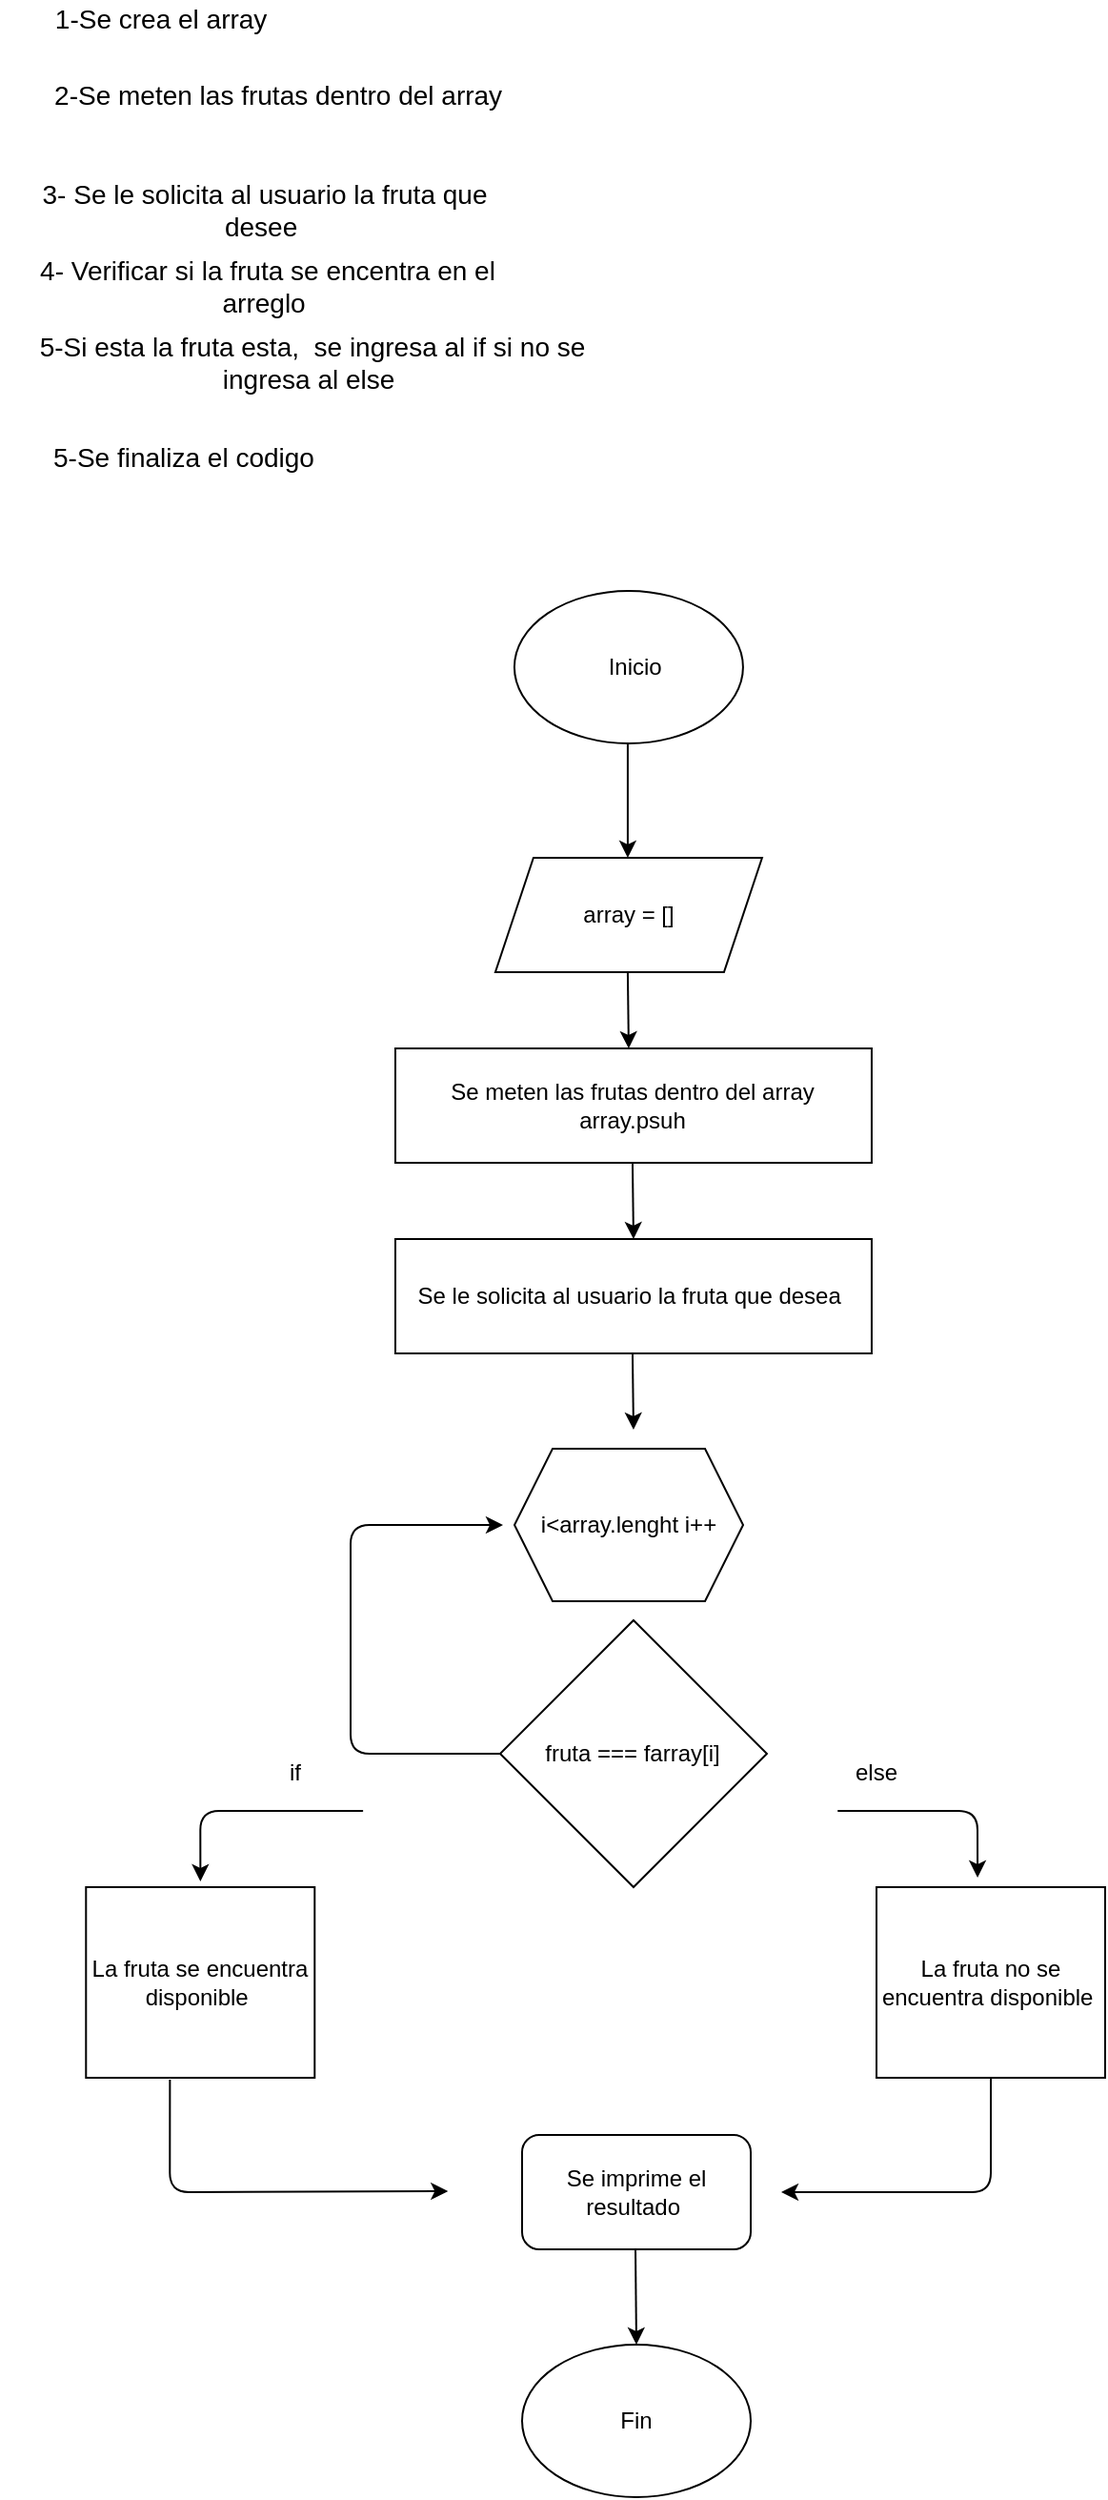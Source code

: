 <mxfile version="14.7.9" type="device"><diagram id="V6tqLZNXl8B3emwfGp0Q" name="Page-1"><mxGraphModel dx="1422" dy="-2745" grid="1" gridSize="10" guides="1" tooltips="1" connect="1" arrows="1" fold="1" page="1" pageScale="1" pageWidth="827" pageHeight="1169" math="0" shadow="0"><root><mxCell id="0"/><mxCell id="1" parent="0"/><mxCell id="HkIXFw0MOvgt1YOqNw20-1" value="&amp;nbsp; &amp;nbsp;Inicio&amp;nbsp;" style="ellipse;whiteSpace=wrap;html=1;" vertex="1" parent="1"><mxGeometry x="349.96" y="3850" width="120" height="80" as="geometry"/></mxCell><mxCell id="HkIXFw0MOvgt1YOqNw20-2" value="array = []" style="shape=parallelogram;perimeter=parallelogramPerimeter;whiteSpace=wrap;html=1;fixedSize=1;" vertex="1" parent="1"><mxGeometry x="339.96" y="3990" width="140" height="60" as="geometry"/></mxCell><mxCell id="HkIXFw0MOvgt1YOqNw20-3" value="" style="endArrow=classic;html=1;" edge="1" parent="1"><mxGeometry width="50" height="50" relative="1" as="geometry"><mxPoint x="409.46" y="3930" as="sourcePoint"/><mxPoint x="409.46" y="3990" as="targetPoint"/></mxGeometry></mxCell><mxCell id="HkIXFw0MOvgt1YOqNw20-4" value="" style="endArrow=classic;html=1;" edge="1" parent="1"><mxGeometry width="50" height="50" relative="1" as="geometry"><mxPoint x="409.46" y="4050" as="sourcePoint"/><mxPoint x="409.96" y="4090" as="targetPoint"/></mxGeometry></mxCell><mxCell id="HkIXFw0MOvgt1YOqNw20-5" value="Se le solicita al usuario la fruta que desea&amp;nbsp;" style="rounded=0;whiteSpace=wrap;html=1;" vertex="1" parent="1"><mxGeometry x="287.48" y="4190" width="250" height="60" as="geometry"/></mxCell><mxCell id="HkIXFw0MOvgt1YOqNw20-6" value="" style="endArrow=classic;html=1;" edge="1" parent="1"><mxGeometry width="50" height="50" relative="1" as="geometry"><mxPoint x="411.98" y="4250" as="sourcePoint"/><mxPoint x="412.48" y="4290" as="targetPoint"/></mxGeometry></mxCell><mxCell id="HkIXFw0MOvgt1YOqNw20-7" value="Se meten las frutas dentro del array array.psuh" style="rounded=0;whiteSpace=wrap;html=1;" vertex="1" parent="1"><mxGeometry x="287.48" y="4090" width="250" height="60" as="geometry"/></mxCell><mxCell id="HkIXFw0MOvgt1YOqNw20-8" value="" style="endArrow=classic;html=1;" edge="1" parent="1"><mxGeometry width="50" height="50" relative="1" as="geometry"><mxPoint x="411.98" y="4150" as="sourcePoint"/><mxPoint x="412.48" y="4190" as="targetPoint"/></mxGeometry></mxCell><mxCell id="HkIXFw0MOvgt1YOqNw20-9" value="&lt;font style=&quot;font-size: 14px&quot;&gt;1-Se crea el array&amp;nbsp;&lt;/font&gt;" style="text;html=1;strokeColor=none;fillColor=none;align=center;verticalAlign=middle;whiteSpace=wrap;rounded=0;" vertex="1" parent="1"><mxGeometry x="103.26" y="3540" width="126.52" height="20" as="geometry"/></mxCell><mxCell id="HkIXFw0MOvgt1YOqNw20-10" value="&lt;font style=&quot;font-size: 14px&quot;&gt;2-Se meten las frutas dentro del array&amp;nbsp;&lt;/font&gt;" style="text;html=1;strokeColor=none;fillColor=none;align=center;verticalAlign=middle;whiteSpace=wrap;rounded=0;" vertex="1" parent="1"><mxGeometry x="103.26" y="3580" width="250" height="20" as="geometry"/></mxCell><mxCell id="HkIXFw0MOvgt1YOqNw20-11" value="&lt;span style=&quot;font-size: 14px&quot;&gt;3- Se le solicita al usuario la fruta que desee&amp;nbsp;&lt;/span&gt;" style="text;html=1;strokeColor=none;fillColor=none;align=center;verticalAlign=middle;whiteSpace=wrap;rounded=0;" vertex="1" parent="1"><mxGeometry x="80.0" y="3640" width="277.52" height="20" as="geometry"/></mxCell><mxCell id="HkIXFw0MOvgt1YOqNw20-12" value="&lt;span style=&quot;font-size: 14px&quot;&gt;4- Verificar si la fruta se encentra en el arreglo&amp;nbsp;&lt;/span&gt;" style="text;html=1;strokeColor=none;fillColor=none;align=center;verticalAlign=middle;whiteSpace=wrap;rounded=0;" vertex="1" parent="1"><mxGeometry x="98.76" y="3680" width="242.76" height="20" as="geometry"/></mxCell><mxCell id="HkIXFw0MOvgt1YOqNw20-13" value="&lt;span style=&quot;font-size: 14px&quot;&gt;5-Se finaliza el codigo&lt;/span&gt;" style="text;html=1;strokeColor=none;fillColor=none;align=center;verticalAlign=middle;whiteSpace=wrap;rounded=0;" vertex="1" parent="1"><mxGeometry x="103.26" y="3770" width="146.52" height="20" as="geometry"/></mxCell><mxCell id="HkIXFw0MOvgt1YOqNw20-14" value="&lt;span style=&quot;font-size: 14px&quot;&gt;5-Si esta la fruta esta,&amp;nbsp; se ingresa al if si no se ingresa al else&amp;nbsp;&lt;/span&gt;" style="text;html=1;strokeColor=none;fillColor=none;align=center;verticalAlign=middle;whiteSpace=wrap;rounded=0;" vertex="1" parent="1"><mxGeometry x="98.76" y="3720" width="290" height="20" as="geometry"/></mxCell><mxCell id="HkIXFw0MOvgt1YOqNw20-15" value="i&amp;lt;array.lenght i++" style="shape=hexagon;perimeter=hexagonPerimeter2;whiteSpace=wrap;html=1;fixedSize=1;" vertex="1" parent="1"><mxGeometry x="350" y="4300" width="120" height="80" as="geometry"/></mxCell><mxCell id="HkIXFw0MOvgt1YOqNw20-16" value="" style="endArrow=classic;html=1;" edge="1" parent="1"><mxGeometry width="50" height="50" relative="1" as="geometry"><mxPoint x="374" y="4460" as="sourcePoint"/><mxPoint x="344" y="4340" as="targetPoint"/><Array as="points"><mxPoint x="264" y="4460"/><mxPoint x="264" y="4380"/><mxPoint x="264" y="4340"/></Array></mxGeometry></mxCell><mxCell id="HkIXFw0MOvgt1YOqNw20-17" value="fruta === farray[i]" style="rhombus;whiteSpace=wrap;html=1;" vertex="1" parent="1"><mxGeometry x="342.48" y="4390" width="140" height="140" as="geometry"/></mxCell><mxCell id="HkIXFw0MOvgt1YOqNw20-18" value="" style="endArrow=classic;html=1;entryX=0.567;entryY=-0.05;entryDx=0;entryDy=0;entryPerimeter=0;" edge="1" parent="1"><mxGeometry width="50" height="50" relative="1" as="geometry"><mxPoint x="560" y="4490" as="sourcePoint"/><mxPoint x="593.04" y="4525" as="targetPoint"/><Array as="points"><mxPoint x="515" y="4490"/><mxPoint x="593" y="4490"/></Array></mxGeometry></mxCell><mxCell id="HkIXFw0MOvgt1YOqNw20-19" value="" style="endArrow=classic;html=1;entryX=0.417;entryY=-0.03;entryDx=0;entryDy=0;entryPerimeter=0;" edge="1" parent="1"><mxGeometry width="50" height="50" relative="1" as="geometry"><mxPoint x="255.14" y="4490" as="sourcePoint"/><mxPoint x="185.18" y="4527" as="targetPoint"/><Array as="points"><mxPoint x="275.14" y="4490"/><mxPoint x="185.14" y="4490"/></Array></mxGeometry></mxCell><mxCell id="HkIXFw0MOvgt1YOqNw20-20" value="La fruta se encuentra disponible&amp;nbsp;" style="rounded=0;whiteSpace=wrap;html=1;" vertex="1" parent="1"><mxGeometry x="125.14" y="4530" width="120" height="100" as="geometry"/></mxCell><mxCell id="HkIXFw0MOvgt1YOqNw20-21" value="La fruta no se encuentra disponible&amp;nbsp;" style="rounded=0;whiteSpace=wrap;html=1;" vertex="1" parent="1"><mxGeometry x="540" y="4530" width="120" height="100" as="geometry"/></mxCell><mxCell id="HkIXFw0MOvgt1YOqNw20-22" value="" style="endArrow=classic;html=1;exitX=0.5;exitY=1;exitDx=0;exitDy=0;" edge="1" parent="1" source="HkIXFw0MOvgt1YOqNw20-21"><mxGeometry width="50" height="50" relative="1" as="geometry"><mxPoint x="510" y="4590" as="sourcePoint"/><mxPoint x="490" y="4690" as="targetPoint"/><Array as="points"><mxPoint x="600" y="4690"/></Array></mxGeometry></mxCell><mxCell id="HkIXFw0MOvgt1YOqNw20-23" value="&lt;span&gt;Se imprime el resultado&amp;nbsp;&lt;/span&gt;" style="rounded=1;whiteSpace=wrap;html=1;" vertex="1" parent="1"><mxGeometry x="354" y="4660" width="120" height="60" as="geometry"/></mxCell><mxCell id="HkIXFw0MOvgt1YOqNw20-24" value="" style="endArrow=classic;html=1;exitX=0.367;exitY=1.01;exitDx=0;exitDy=0;exitPerimeter=0;" edge="1" parent="1" source="HkIXFw0MOvgt1YOqNw20-20"><mxGeometry width="50" height="50" relative="1" as="geometry"><mxPoint x="155.14" y="4689.5" as="sourcePoint"/><mxPoint x="315.14" y="4689.5" as="targetPoint"/><Array as="points"><mxPoint x="169.14" y="4690"/></Array></mxGeometry></mxCell><mxCell id="HkIXFw0MOvgt1YOqNw20-25" value="Fin" style="ellipse;whiteSpace=wrap;html=1;" vertex="1" parent="1"><mxGeometry x="354" y="4770" width="120" height="80" as="geometry"/></mxCell><mxCell id="HkIXFw0MOvgt1YOqNw20-26" value="" style="endArrow=classic;html=1;entryX=0.5;entryY=0;entryDx=0;entryDy=0;" edge="1" parent="1" target="HkIXFw0MOvgt1YOqNw20-25"><mxGeometry width="50" height="50" relative="1" as="geometry"><mxPoint x="413.5" y="4720" as="sourcePoint"/><mxPoint x="414" y="4750" as="targetPoint"/></mxGeometry></mxCell><mxCell id="HkIXFw0MOvgt1YOqNw20-27" value="if" style="text;html=1;strokeColor=none;fillColor=none;align=center;verticalAlign=middle;whiteSpace=wrap;rounded=0;" vertex="1" parent="1"><mxGeometry x="215.14" y="4460" width="40" height="20" as="geometry"/></mxCell><mxCell id="HkIXFw0MOvgt1YOqNw20-28" value="else" style="text;html=1;strokeColor=none;fillColor=none;align=center;verticalAlign=middle;whiteSpace=wrap;rounded=0;" vertex="1" parent="1"><mxGeometry x="520" y="4460" width="40" height="20" as="geometry"/></mxCell></root></mxGraphModel></diagram></mxfile>